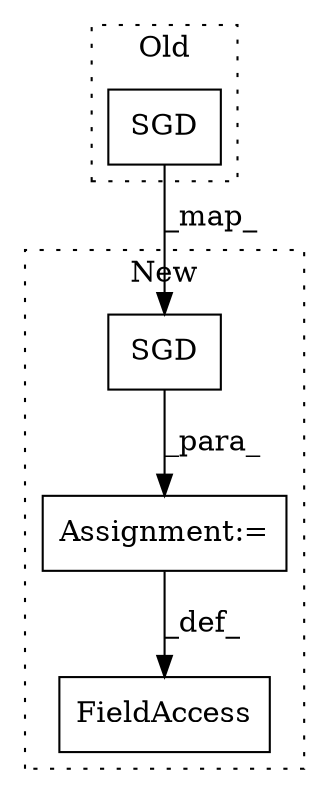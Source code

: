digraph G {
subgraph cluster0 {
1 [label="SGD" a="32" s="3896,4009" l="4,1" shape="box"];
label = "Old";
style="dotted";
}
subgraph cluster1 {
2 [label="SGD" a="32" s="4231,4302" l="4,1" shape="box"];
3 [label="Assignment:=" a="7" s="4218" l="1" shape="box"];
4 [label="FieldAccess" a="22" s="4414" l="9" shape="box"];
label = "New";
style="dotted";
}
1 -> 2 [label="_map_"];
2 -> 3 [label="_para_"];
3 -> 4 [label="_def_"];
}